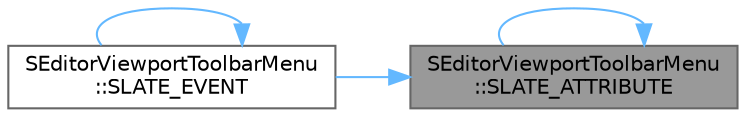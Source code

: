 digraph "SEditorViewportToolbarMenu::SLATE_ATTRIBUTE"
{
 // INTERACTIVE_SVG=YES
 // LATEX_PDF_SIZE
  bgcolor="transparent";
  edge [fontname=Helvetica,fontsize=10,labelfontname=Helvetica,labelfontsize=10];
  node [fontname=Helvetica,fontsize=10,shape=box,height=0.2,width=0.4];
  rankdir="RL";
  Node1 [id="Node000001",label="SEditorViewportToolbarMenu\l::SLATE_ATTRIBUTE",height=0.2,width=0.4,color="gray40", fillcolor="grey60", style="filled", fontcolor="black",tooltip="Optional icon to display next to the label."];
  Node1 -> Node1 [id="edge1_Node000001_Node000001",dir="back",color="steelblue1",style="solid",tooltip=" "];
  Node1 -> Node2 [id="edge2_Node000001_Node000002",dir="back",color="steelblue1",style="solid",tooltip=" "];
  Node2 [id="Node000002",label="SEditorViewportToolbarMenu\l::SLATE_EVENT",height=0.2,width=0.4,color="grey40", fillcolor="white", style="filled",URL="$d4/dae/classSEditorViewportToolbarMenu.html#a54b3809a980019b304628b6fb1463b01",tooltip="Content to show in the menu."];
  Node2 -> Node2 [id="edge3_Node000002_Node000002",dir="back",color="steelblue1",style="solid",tooltip=" "];
}
